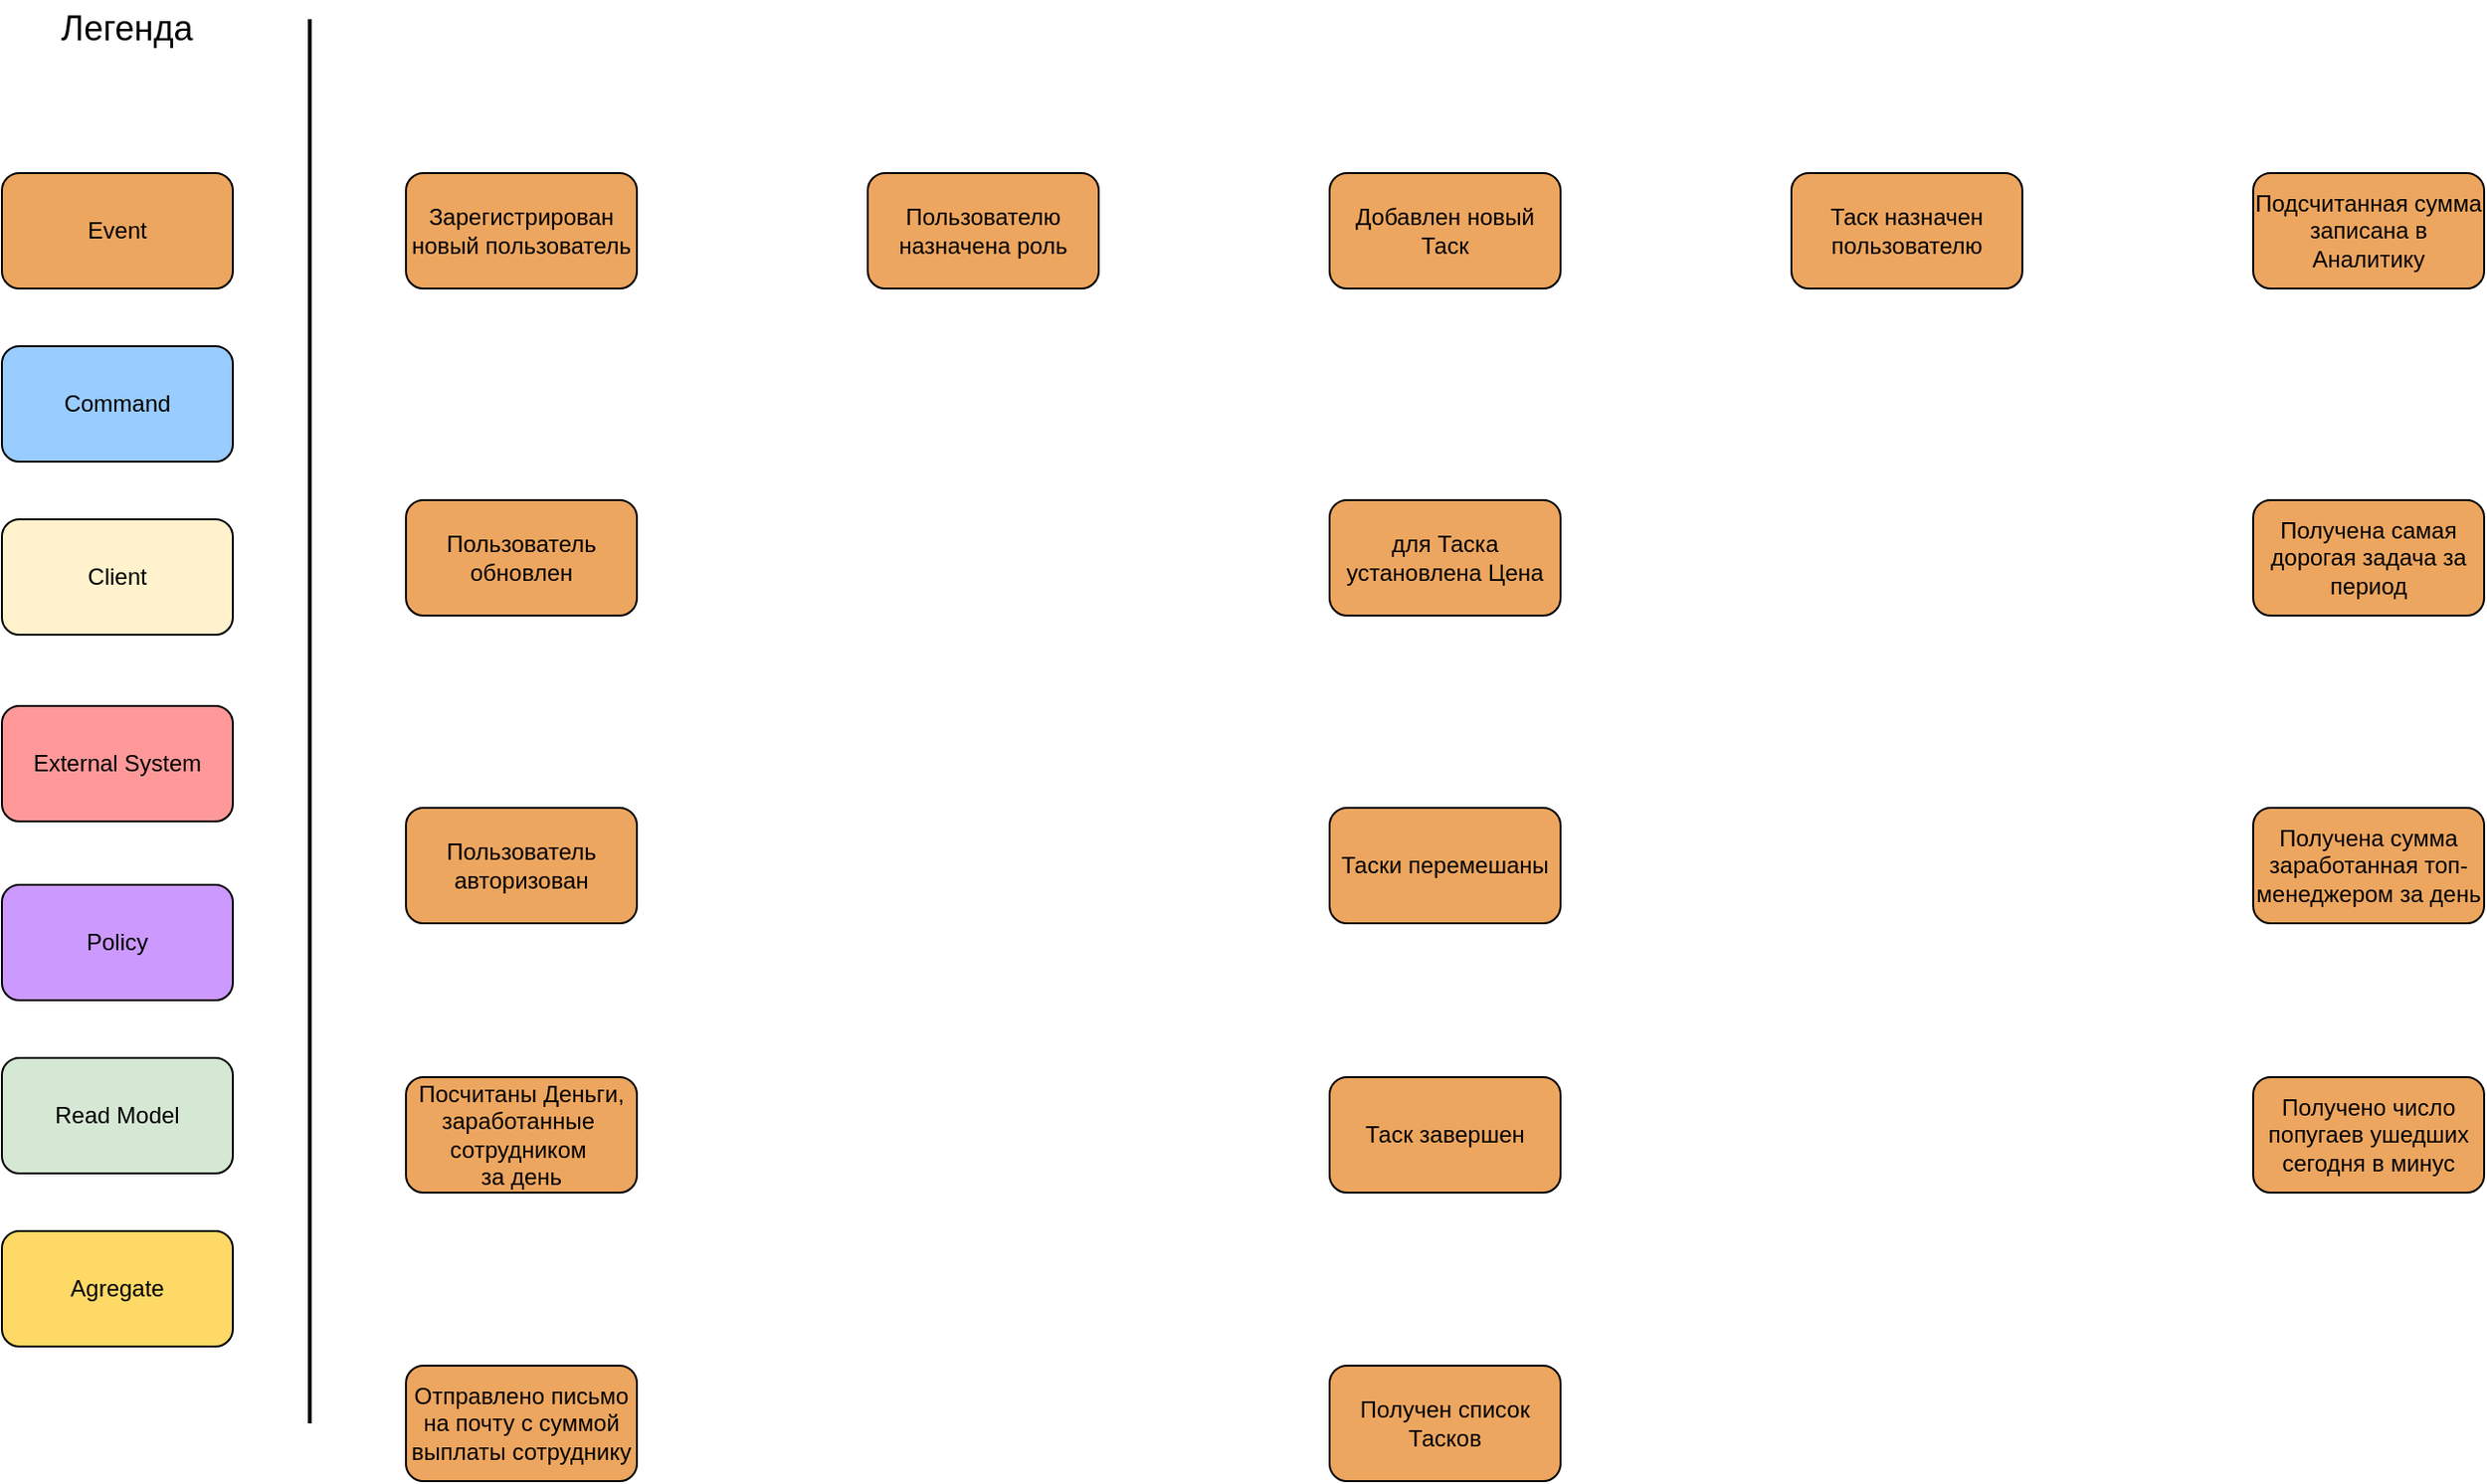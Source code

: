 <mxfile version="17.4.0" type="google"><diagram id="onVSaOAGexIS0x_OZYuM" name="Page-1"><mxGraphModel grid="1" page="1" gridSize="10" guides="1" tooltips="1" connect="1" arrows="1" fold="1" pageScale="1" pageWidth="1169" pageHeight="1654" math="0" shadow="0"><root><mxCell id="0"/><mxCell id="1" parent="0"/><mxCell id="5qQmAU-Xj-Boq_nQjETH-20" value="Event" style="rounded=1;whiteSpace=wrap;html=1;fillColor=#EDA65F;" vertex="1" parent="1"><mxGeometry x="30" y="110" width="120" height="60" as="geometry"/></mxCell><mxCell id="5qQmAU-Xj-Boq_nQjETH-21" value="Легенда" style="text;html=1;strokeColor=none;fillColor=none;align=center;verticalAlign=middle;whiteSpace=wrap;rounded=0;fontSize=18;" vertex="1" parent="1"><mxGeometry x="40" y="20" width="110" height="30" as="geometry"/></mxCell><mxCell id="5qQmAU-Xj-Boq_nQjETH-22" value="Command" style="rounded=1;whiteSpace=wrap;html=1;fillColor=#99CCFF;" vertex="1" parent="1"><mxGeometry x="30" y="200" width="120" height="60" as="geometry"/></mxCell><mxCell id="5qQmAU-Xj-Boq_nQjETH-23" value="Client" style="rounded=1;whiteSpace=wrap;html=1;fillColor=#FFF2CC;" vertex="1" parent="1"><mxGeometry x="30" y="290" width="120" height="60" as="geometry"/></mxCell><mxCell id="5qQmAU-Xj-Boq_nQjETH-24" value="External System" style="rounded=1;whiteSpace=wrap;html=1;fillColor=#FF9999;" vertex="1" parent="1"><mxGeometry x="30" y="387" width="120" height="60" as="geometry"/></mxCell><mxCell id="5qQmAU-Xj-Boq_nQjETH-25" value="Policy" style="rounded=1;whiteSpace=wrap;html=1;fillColor=#CC99FF;" vertex="1" parent="1"><mxGeometry x="30" y="480" width="120" height="60" as="geometry"/></mxCell><mxCell id="5qQmAU-Xj-Boq_nQjETH-26" value="Read Model" style="rounded=1;whiteSpace=wrap;html=1;fillColor=#D5E8D4;" vertex="1" parent="1"><mxGeometry x="30" y="570" width="120" height="60" as="geometry"/></mxCell><mxCell id="5qQmAU-Xj-Boq_nQjETH-27" value="Agregate" style="rounded=1;whiteSpace=wrap;html=1;fillColor=#FFD966;" vertex="1" parent="1"><mxGeometry x="30" y="660" width="120" height="60" as="geometry"/></mxCell><mxCell id="5qQmAU-Xj-Boq_nQjETH-28" value="" style="endArrow=none;html=1;rounded=0;fontSize=18;strokeWidth=2;curved=1;" edge="1" parent="1"><mxGeometry width="50" height="50" relative="1" as="geometry"><mxPoint x="190" y="30" as="sourcePoint"/><mxPoint x="190" y="760" as="targetPoint"/></mxGeometry></mxCell><mxCell id="5qQmAU-Xj-Boq_nQjETH-29" value="Зарегистрирован новый пользователь" style="rounded=1;whiteSpace=wrap;html=1;fillColor=#EDA65F;" vertex="1" parent="1"><mxGeometry x="240" y="110" width="120" height="60" as="geometry"/></mxCell><mxCell id="5qQmAU-Xj-Boq_nQjETH-30" value="Пользователю назначена роль" style="rounded=1;whiteSpace=wrap;html=1;fillColor=#EDA65F;" vertex="1" parent="1"><mxGeometry x="480" y="110" width="120" height="60" as="geometry"/></mxCell><mxCell id="5qQmAU-Xj-Boq_nQjETH-31" value="Добавлен новый Таск" style="rounded=1;whiteSpace=wrap;html=1;fillColor=#EDA65F;" vertex="1" parent="1"><mxGeometry x="720" y="110" width="120" height="60" as="geometry"/></mxCell><mxCell id="5qQmAU-Xj-Boq_nQjETH-32" value="Таск назначен пользователю" style="rounded=1;whiteSpace=wrap;html=1;fillColor=#EDA65F;" vertex="1" parent="1"><mxGeometry x="960" y="110" width="120" height="60" as="geometry"/></mxCell><mxCell id="5qQmAU-Xj-Boq_nQjETH-33" value="Пользователь обновлен" style="rounded=1;whiteSpace=wrap;html=1;fillColor=#EDA65F;" vertex="1" parent="1"><mxGeometry x="240" y="280" width="120" height="60" as="geometry"/></mxCell><mxCell id="5qQmAU-Xj-Boq_nQjETH-34" value="для Таска установлена Цена" style="rounded=1;whiteSpace=wrap;html=1;fillColor=#EDA65F;" vertex="1" parent="1"><mxGeometry x="720" y="280" width="120" height="60" as="geometry"/></mxCell><mxCell id="5qQmAU-Xj-Boq_nQjETH-35" value="Пользователь авторизован" style="rounded=1;whiteSpace=wrap;html=1;fillColor=#EDA65F;" vertex="1" parent="1"><mxGeometry x="240" y="440" width="120" height="60" as="geometry"/></mxCell><mxCell id="5qQmAU-Xj-Boq_nQjETH-36" value="Посчитаны Деньги, заработанные&amp;nbsp;&lt;br&gt;сотрудником&amp;nbsp;&lt;br&gt;за день" style="rounded=1;html=1;fillColor=#EDA65F;whiteSpace=wrap;" vertex="1" parent="1"><mxGeometry x="240" y="580" width="120" height="60" as="geometry"/></mxCell><mxCell id="5qQmAU-Xj-Boq_nQjETH-37" value="Отправлено письмо на почту с суммой выплаты сотруднику" style="rounded=1;whiteSpace=wrap;html=1;fillColor=#EDA65F;" vertex="1" parent="1"><mxGeometry x="240" y="730" width="120" height="60" as="geometry"/></mxCell><mxCell id="5qQmAU-Xj-Boq_nQjETH-38" value="Таски перемешаны" style="rounded=1;whiteSpace=wrap;html=1;fillColor=#EDA65F;" vertex="1" parent="1"><mxGeometry x="720" y="440" width="120" height="60" as="geometry"/></mxCell><mxCell id="5qQmAU-Xj-Boq_nQjETH-39" value="Таск завершен" style="rounded=1;whiteSpace=wrap;html=1;fillColor=#EDA65F;" vertex="1" parent="1"><mxGeometry x="720" y="580" width="120" height="60" as="geometry"/></mxCell><mxCell id="5qQmAU-Xj-Boq_nQjETH-40" value="Подсчитанная сумма записана в Аналитику" style="rounded=1;whiteSpace=wrap;html=1;fillColor=#EDA65F;" vertex="1" parent="1"><mxGeometry x="1200" y="110" width="120" height="60" as="geometry"/></mxCell><mxCell id="5qQmAU-Xj-Boq_nQjETH-41" value="Получен список Тасков" style="rounded=1;whiteSpace=wrap;html=1;fillColor=#EDA65F;" vertex="1" parent="1"><mxGeometry x="720" y="730" width="120" height="60" as="geometry"/></mxCell><mxCell id="5qQmAU-Xj-Boq_nQjETH-42" value="Получена самая дорогая задача за период" style="rounded=1;whiteSpace=wrap;html=1;fillColor=#EDA65F;" vertex="1" parent="1"><mxGeometry x="1200" y="280" width="120" height="60" as="geometry"/></mxCell><mxCell id="5qQmAU-Xj-Boq_nQjETH-43" value="Получена сумма заработанная топ-менеджером за день" style="rounded=1;whiteSpace=wrap;html=1;fillColor=#EDA65F;" vertex="1" parent="1"><mxGeometry x="1200" y="440" width="120" height="60" as="geometry"/></mxCell><mxCell id="5qQmAU-Xj-Boq_nQjETH-44" value="Получено число попугаев ушедших сегодня в минус" style="rounded=1;whiteSpace=wrap;html=1;fillColor=#EDA65F;" vertex="1" parent="1"><mxGeometry x="1200" y="580" width="120" height="60" as="geometry"/></mxCell></root></mxGraphModel></diagram></mxfile>